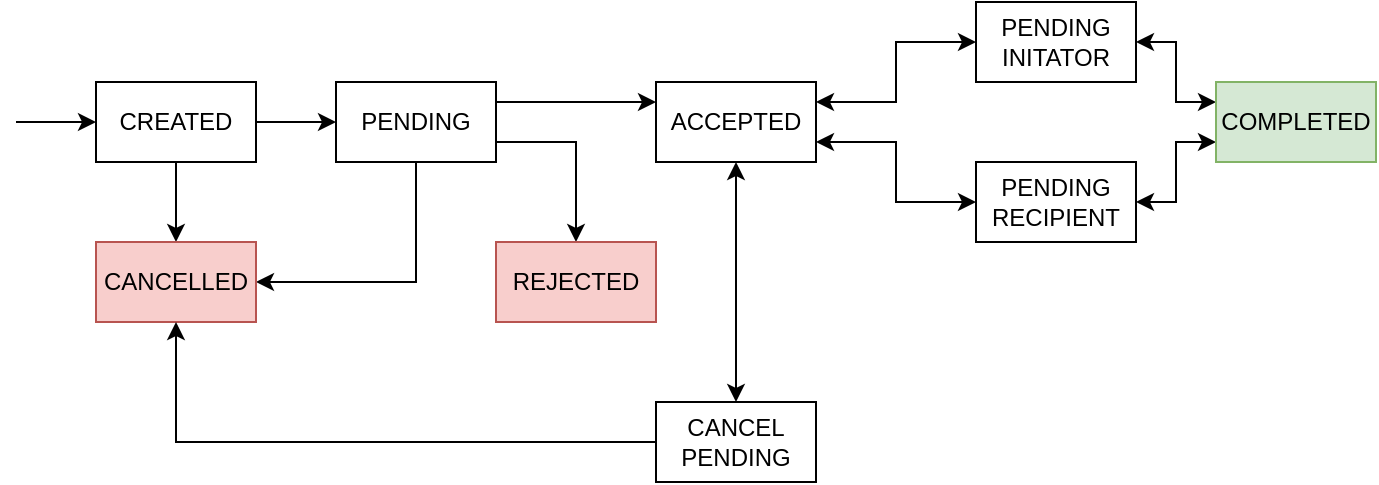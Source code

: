 <mxfile version="20.2.8" type="device"><diagram id="8UIIsQvRRXiYW1yOfdbV" name="Page-1"><mxGraphModel dx="1143" dy="674" grid="1" gridSize="10" guides="1" tooltips="1" connect="1" arrows="1" fold="1" page="1" pageScale="1" pageWidth="850" pageHeight="1100" math="0" shadow="0"><root><mxCell id="0"/><mxCell id="1" parent="0"/><mxCell id="o_nw8Wr9JyE2dLme_Czh-5" value="" style="edgeStyle=orthogonalEdgeStyle;rounded=0;orthogonalLoop=1;jettySize=auto;html=1;" edge="1" parent="1" source="o_nw8Wr9JyE2dLme_Czh-2" target="o_nw8Wr9JyE2dLme_Czh-4"><mxGeometry relative="1" as="geometry"/></mxCell><mxCell id="o_nw8Wr9JyE2dLme_Czh-8" style="edgeStyle=orthogonalEdgeStyle;rounded=0;orthogonalLoop=1;jettySize=auto;html=1;entryX=0.5;entryY=0;entryDx=0;entryDy=0;" edge="1" parent="1" source="o_nw8Wr9JyE2dLme_Czh-2" target="o_nw8Wr9JyE2dLme_Czh-6"><mxGeometry relative="1" as="geometry"/></mxCell><mxCell id="o_nw8Wr9JyE2dLme_Czh-2" value="CREATED" style="rounded=0;whiteSpace=wrap;html=1;" vertex="1" parent="1"><mxGeometry x="120" y="120" width="80" height="40" as="geometry"/></mxCell><mxCell id="o_nw8Wr9JyE2dLme_Czh-3" value="" style="endArrow=classic;html=1;rounded=0;entryX=0;entryY=0.5;entryDx=0;entryDy=0;" edge="1" parent="1" target="o_nw8Wr9JyE2dLme_Czh-2"><mxGeometry width="50" height="50" relative="1" as="geometry"><mxPoint x="80" y="140" as="sourcePoint"/><mxPoint x="80" y="120" as="targetPoint"/></mxGeometry></mxCell><mxCell id="o_nw8Wr9JyE2dLme_Czh-9" style="edgeStyle=orthogonalEdgeStyle;rounded=0;orthogonalLoop=1;jettySize=auto;html=1;entryX=1;entryY=0.5;entryDx=0;entryDy=0;exitX=0.5;exitY=1;exitDx=0;exitDy=0;" edge="1" parent="1" source="o_nw8Wr9JyE2dLme_Czh-4" target="o_nw8Wr9JyE2dLme_Czh-6"><mxGeometry relative="1" as="geometry"/></mxCell><mxCell id="o_nw8Wr9JyE2dLme_Czh-11" style="edgeStyle=orthogonalEdgeStyle;rounded=0;orthogonalLoop=1;jettySize=auto;html=1;entryX=0;entryY=0.25;entryDx=0;entryDy=0;exitX=1;exitY=0.25;exitDx=0;exitDy=0;" edge="1" parent="1" source="o_nw8Wr9JyE2dLme_Czh-4" target="o_nw8Wr9JyE2dLme_Czh-12"><mxGeometry relative="1" as="geometry"/></mxCell><mxCell id="o_nw8Wr9JyE2dLme_Czh-13" style="edgeStyle=orthogonalEdgeStyle;rounded=0;orthogonalLoop=1;jettySize=auto;html=1;exitX=1;exitY=0.75;exitDx=0;exitDy=0;entryX=0.5;entryY=0;entryDx=0;entryDy=0;" edge="1" parent="1" source="o_nw8Wr9JyE2dLme_Czh-4" target="o_nw8Wr9JyE2dLme_Czh-10"><mxGeometry relative="1" as="geometry"/></mxCell><mxCell id="o_nw8Wr9JyE2dLme_Czh-4" value="PENDING" style="whiteSpace=wrap;html=1;rounded=0;" vertex="1" parent="1"><mxGeometry x="240" y="120" width="80" height="40" as="geometry"/></mxCell><mxCell id="o_nw8Wr9JyE2dLme_Czh-6" value="CANCELLED" style="whiteSpace=wrap;html=1;rounded=0;fillColor=#f8cecc;strokeColor=#b85450;" vertex="1" parent="1"><mxGeometry x="120" y="200" width="80" height="40" as="geometry"/></mxCell><mxCell id="o_nw8Wr9JyE2dLme_Czh-10" value="REJECTED" style="whiteSpace=wrap;html=1;rounded=0;fillColor=#f8cecc;strokeColor=#b85450;" vertex="1" parent="1"><mxGeometry x="320" y="200" width="80" height="40" as="geometry"/></mxCell><mxCell id="o_nw8Wr9JyE2dLme_Czh-15" style="edgeStyle=orthogonalEdgeStyle;rounded=0;orthogonalLoop=1;jettySize=auto;html=1;entryX=0.5;entryY=0;entryDx=0;entryDy=0;startArrow=classic;startFill=1;" edge="1" parent="1" source="o_nw8Wr9JyE2dLme_Czh-12" target="o_nw8Wr9JyE2dLme_Czh-14"><mxGeometry relative="1" as="geometry"/></mxCell><mxCell id="o_nw8Wr9JyE2dLme_Czh-22" style="edgeStyle=orthogonalEdgeStyle;rounded=0;orthogonalLoop=1;jettySize=auto;html=1;exitX=1;exitY=0.25;exitDx=0;exitDy=0;entryX=0;entryY=0.5;entryDx=0;entryDy=0;startArrow=classic;startFill=1;" edge="1" parent="1" source="o_nw8Wr9JyE2dLme_Czh-12" target="o_nw8Wr9JyE2dLme_Czh-20"><mxGeometry relative="1" as="geometry"/></mxCell><mxCell id="o_nw8Wr9JyE2dLme_Czh-12" value="ACCEPTED" style="whiteSpace=wrap;html=1;rounded=0;" vertex="1" parent="1"><mxGeometry x="400" y="120" width="80" height="40" as="geometry"/></mxCell><mxCell id="o_nw8Wr9JyE2dLme_Czh-16" style="edgeStyle=orthogonalEdgeStyle;rounded=0;orthogonalLoop=1;jettySize=auto;html=1;exitX=0;exitY=0.5;exitDx=0;exitDy=0;entryX=0.5;entryY=1;entryDx=0;entryDy=0;" edge="1" parent="1" source="o_nw8Wr9JyE2dLme_Czh-14" target="o_nw8Wr9JyE2dLme_Czh-6"><mxGeometry relative="1" as="geometry"/></mxCell><mxCell id="o_nw8Wr9JyE2dLme_Czh-14" value="CANCEL&lt;br&gt;PENDING" style="whiteSpace=wrap;html=1;rounded=0;" vertex="1" parent="1"><mxGeometry x="400" y="280" width="80" height="40" as="geometry"/></mxCell><mxCell id="o_nw8Wr9JyE2dLme_Czh-23" style="edgeStyle=orthogonalEdgeStyle;rounded=0;orthogonalLoop=1;jettySize=auto;html=1;exitX=0;exitY=0.5;exitDx=0;exitDy=0;entryX=1;entryY=0.75;entryDx=0;entryDy=0;startArrow=classic;startFill=1;" edge="1" parent="1" source="o_nw8Wr9JyE2dLme_Czh-17" target="o_nw8Wr9JyE2dLme_Czh-12"><mxGeometry relative="1" as="geometry"/></mxCell><mxCell id="o_nw8Wr9JyE2dLme_Czh-26" style="edgeStyle=orthogonalEdgeStyle;rounded=0;orthogonalLoop=1;jettySize=auto;html=1;exitX=1;exitY=0.5;exitDx=0;exitDy=0;entryX=0;entryY=0.75;entryDx=0;entryDy=0;startArrow=classic;startFill=1;" edge="1" parent="1" source="o_nw8Wr9JyE2dLme_Czh-17" target="o_nw8Wr9JyE2dLme_Czh-24"><mxGeometry relative="1" as="geometry"/></mxCell><mxCell id="o_nw8Wr9JyE2dLme_Czh-17" value="PENDING&lt;br&gt;RECIPIENT" style="whiteSpace=wrap;html=1;rounded=0;" vertex="1" parent="1"><mxGeometry x="560" y="160" width="80" height="40" as="geometry"/></mxCell><mxCell id="o_nw8Wr9JyE2dLme_Czh-25" style="edgeStyle=orthogonalEdgeStyle;rounded=0;orthogonalLoop=1;jettySize=auto;html=1;exitX=1;exitY=0.5;exitDx=0;exitDy=0;entryX=0;entryY=0.25;entryDx=0;entryDy=0;startArrow=classic;startFill=1;" edge="1" parent="1" source="o_nw8Wr9JyE2dLme_Czh-20" target="o_nw8Wr9JyE2dLme_Czh-24"><mxGeometry relative="1" as="geometry"/></mxCell><mxCell id="o_nw8Wr9JyE2dLme_Czh-20" value="PENDING&lt;br&gt;INITATOR" style="whiteSpace=wrap;html=1;rounded=0;" vertex="1" parent="1"><mxGeometry x="560" y="80" width="80" height="40" as="geometry"/></mxCell><mxCell id="o_nw8Wr9JyE2dLme_Czh-24" value="COMPLETED" style="whiteSpace=wrap;html=1;rounded=0;fillColor=#d5e8d4;strokeColor=#82b366;" vertex="1" parent="1"><mxGeometry x="680" y="120" width="80" height="40" as="geometry"/></mxCell></root></mxGraphModel></diagram></mxfile>